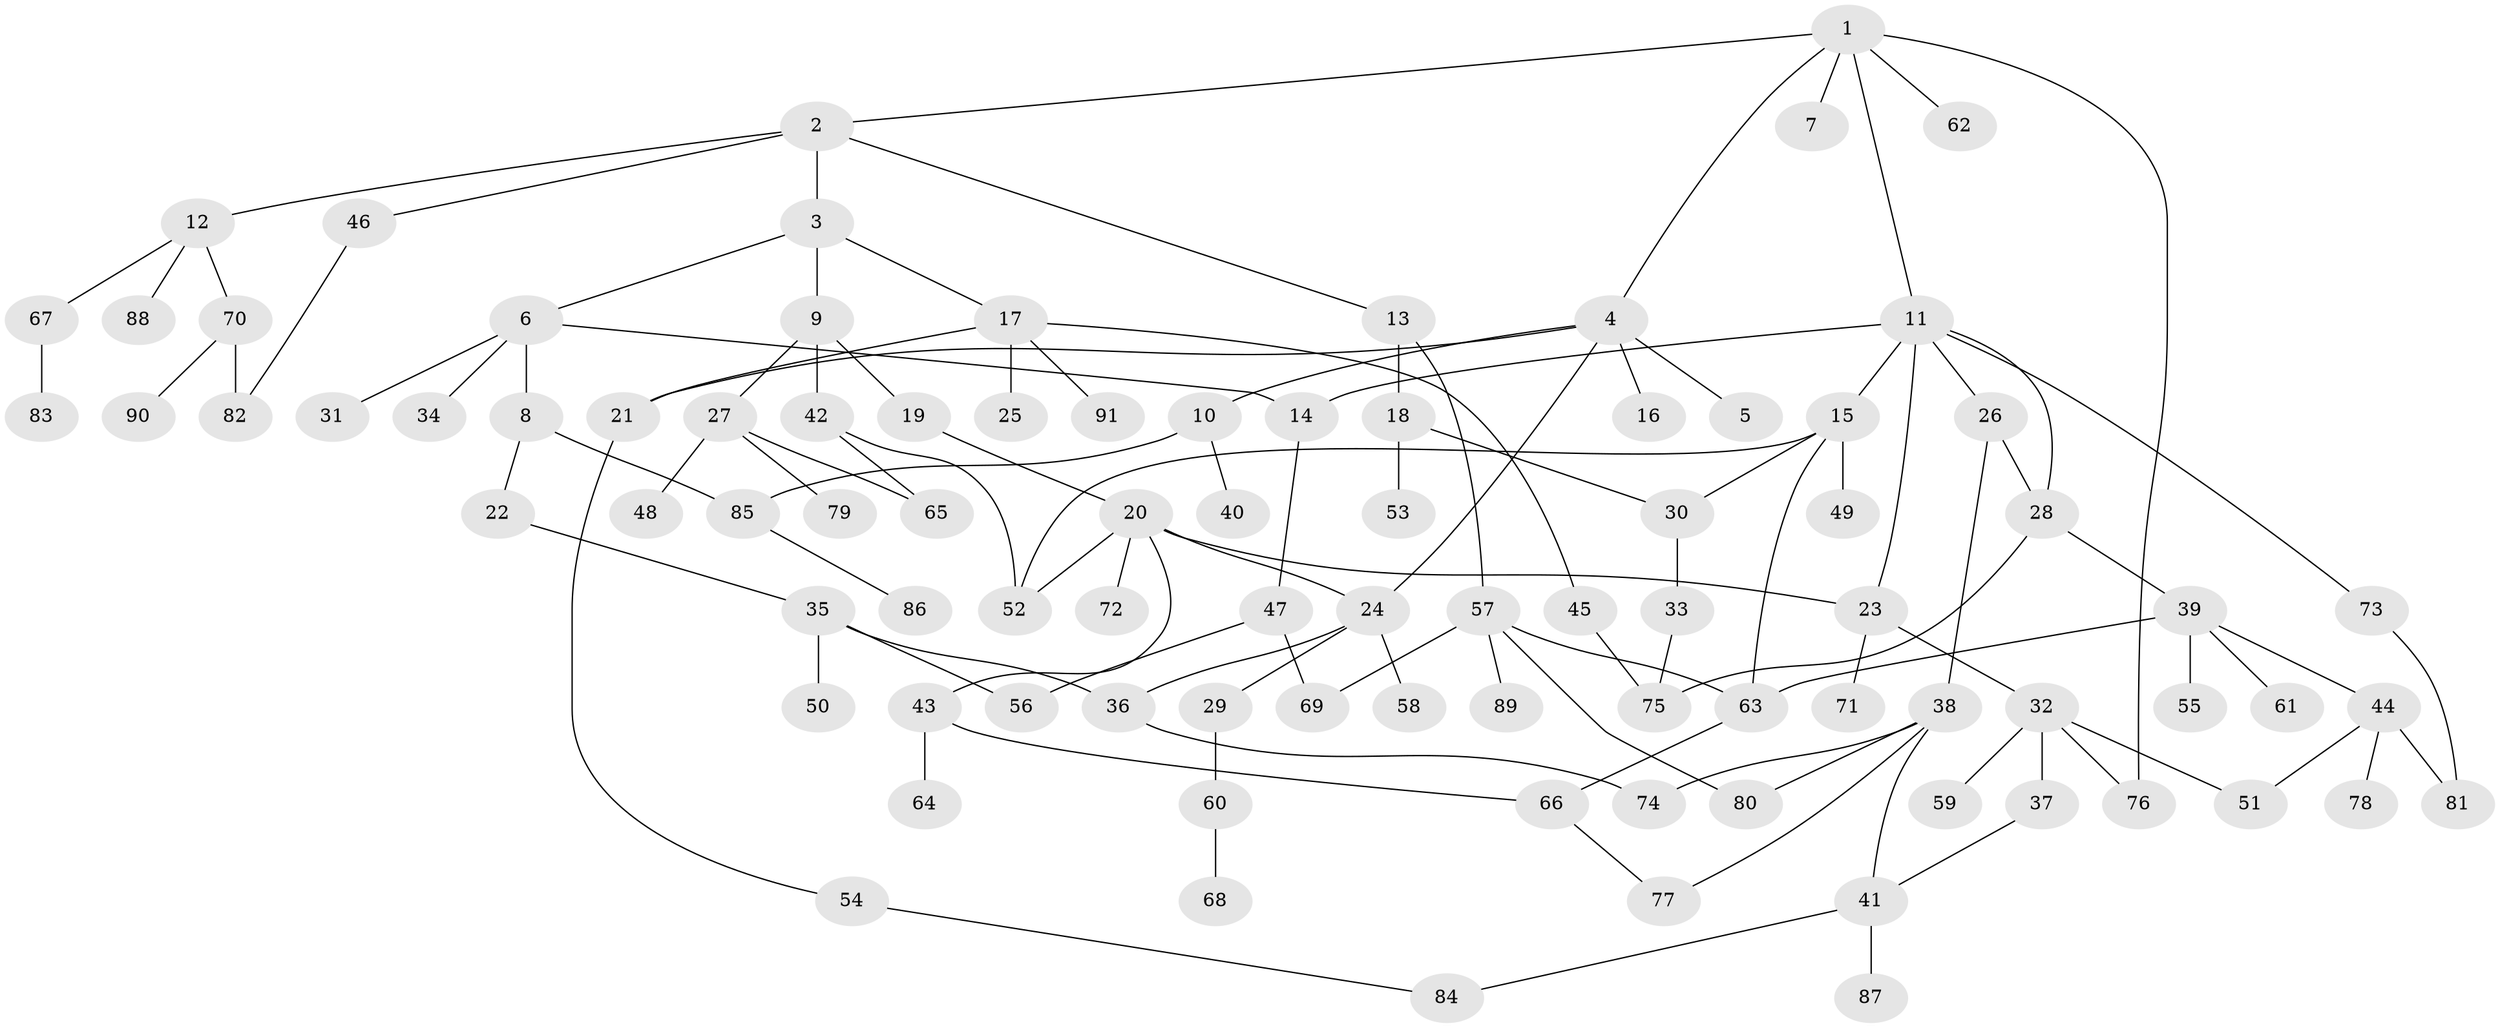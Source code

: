 // Generated by graph-tools (version 1.1) at 2025/10/02/27/25 16:10:53]
// undirected, 91 vertices, 117 edges
graph export_dot {
graph [start="1"]
  node [color=gray90,style=filled];
  1;
  2;
  3;
  4;
  5;
  6;
  7;
  8;
  9;
  10;
  11;
  12;
  13;
  14;
  15;
  16;
  17;
  18;
  19;
  20;
  21;
  22;
  23;
  24;
  25;
  26;
  27;
  28;
  29;
  30;
  31;
  32;
  33;
  34;
  35;
  36;
  37;
  38;
  39;
  40;
  41;
  42;
  43;
  44;
  45;
  46;
  47;
  48;
  49;
  50;
  51;
  52;
  53;
  54;
  55;
  56;
  57;
  58;
  59;
  60;
  61;
  62;
  63;
  64;
  65;
  66;
  67;
  68;
  69;
  70;
  71;
  72;
  73;
  74;
  75;
  76;
  77;
  78;
  79;
  80;
  81;
  82;
  83;
  84;
  85;
  86;
  87;
  88;
  89;
  90;
  91;
  1 -- 2;
  1 -- 4;
  1 -- 7;
  1 -- 11;
  1 -- 62;
  1 -- 76;
  2 -- 3;
  2 -- 12;
  2 -- 13;
  2 -- 46;
  3 -- 6;
  3 -- 9;
  3 -- 17;
  4 -- 5;
  4 -- 10;
  4 -- 16;
  4 -- 24;
  4 -- 21;
  6 -- 8;
  6 -- 31;
  6 -- 34;
  6 -- 14;
  8 -- 22;
  8 -- 85;
  9 -- 19;
  9 -- 27;
  9 -- 42;
  10 -- 40;
  10 -- 85;
  11 -- 14;
  11 -- 15;
  11 -- 26;
  11 -- 73;
  11 -- 23;
  11 -- 28;
  12 -- 67;
  12 -- 70;
  12 -- 88;
  13 -- 18;
  13 -- 57;
  14 -- 47;
  15 -- 49;
  15 -- 63;
  15 -- 52;
  15 -- 30;
  17 -- 21;
  17 -- 25;
  17 -- 45;
  17 -- 91;
  18 -- 30;
  18 -- 53;
  19 -- 20;
  20 -- 23;
  20 -- 43;
  20 -- 72;
  20 -- 52;
  20 -- 24;
  21 -- 54;
  22 -- 35;
  23 -- 32;
  23 -- 71;
  24 -- 29;
  24 -- 58;
  24 -- 36;
  26 -- 28;
  26 -- 38;
  27 -- 48;
  27 -- 79;
  27 -- 65;
  28 -- 39;
  28 -- 75;
  29 -- 60;
  30 -- 33;
  32 -- 37;
  32 -- 59;
  32 -- 76;
  32 -- 51;
  33 -- 75;
  35 -- 36;
  35 -- 50;
  35 -- 56;
  36 -- 74;
  37 -- 41;
  38 -- 41;
  38 -- 74;
  38 -- 77;
  38 -- 80;
  39 -- 44;
  39 -- 55;
  39 -- 61;
  39 -- 63;
  41 -- 87;
  41 -- 84;
  42 -- 52;
  42 -- 65;
  43 -- 64;
  43 -- 66;
  44 -- 51;
  44 -- 78;
  44 -- 81;
  45 -- 75;
  46 -- 82;
  47 -- 56;
  47 -- 69;
  54 -- 84;
  57 -- 63;
  57 -- 69;
  57 -- 89;
  57 -- 80;
  60 -- 68;
  63 -- 66;
  66 -- 77;
  67 -- 83;
  70 -- 90;
  70 -- 82;
  73 -- 81;
  85 -- 86;
}
